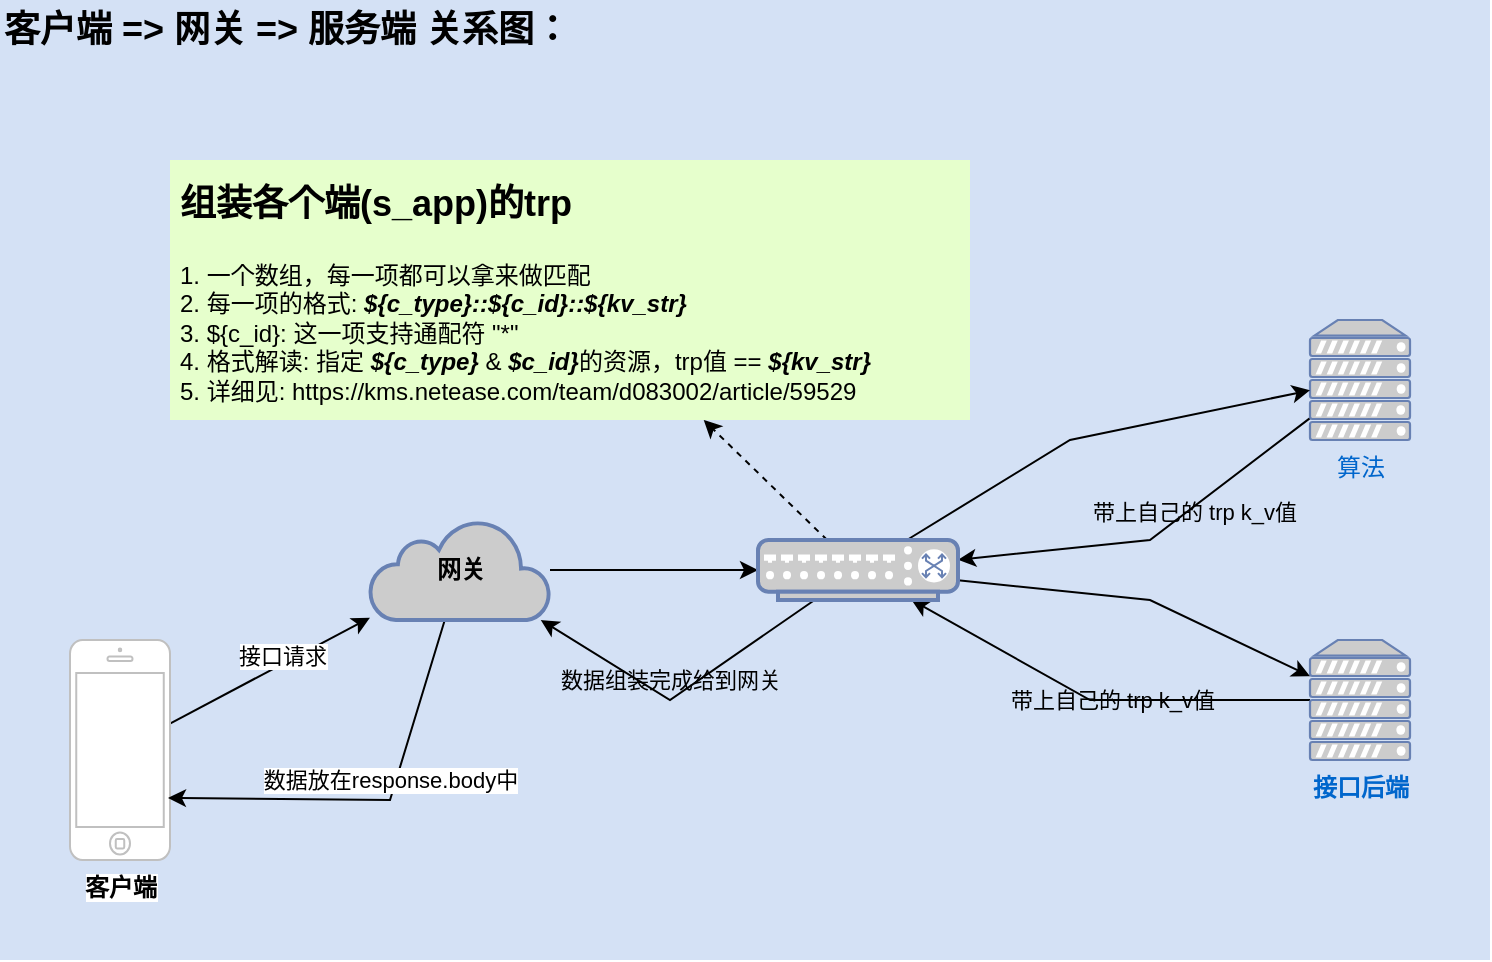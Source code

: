 <mxfile version="17.4.6" type="github">
  <diagram id="g8fBg2NlLfNivvkxpOVF" name="Page-1">
    <mxGraphModel dx="1193" dy="793" grid="1" gridSize="10" guides="1" tooltips="1" connect="1" arrows="1" fold="1" page="1" pageScale="1" pageWidth="827" pageHeight="1169" math="0" shadow="0">
      <root>
        <mxCell id="0" />
        <mxCell id="1" parent="0" />
        <mxCell id="NGE_ZNiIveXsMb7nbO6q-30" value="" style="rounded=0;whiteSpace=wrap;html=1;dashed=1;dashPattern=1 1;labelBackgroundColor=none;fontSize=11;fontColor=#000000;strokeColor=none;fillColor=#D4E1F5;" vertex="1" parent="1">
          <mxGeometry x="25" y="140" width="745" height="480" as="geometry" />
        </mxCell>
        <mxCell id="NGE_ZNiIveXsMb7nbO6q-3" style="rounded=0;orthogonalLoop=1;jettySize=auto;html=1;fontColor=#000000;" edge="1" parent="1" source="NGE_ZNiIveXsMb7nbO6q-1" target="NGE_ZNiIveXsMb7nbO6q-2">
          <mxGeometry relative="1" as="geometry" />
        </mxCell>
        <mxCell id="NGE_ZNiIveXsMb7nbO6q-4" value="接口请求" style="edgeLabel;html=1;align=center;verticalAlign=middle;resizable=0;points=[];fontColor=#000000;" vertex="1" connectable="0" parent="NGE_ZNiIveXsMb7nbO6q-3">
          <mxGeometry x="0.166" y="5" relative="1" as="geometry">
            <mxPoint y="1" as="offset" />
          </mxGeometry>
        </mxCell>
        <mxCell id="NGE_ZNiIveXsMb7nbO6q-1" value="&lt;b&gt;客户端&lt;/b&gt;" style="html=1;verticalLabelPosition=bottom;labelBackgroundColor=#ffffff;verticalAlign=top;shadow=0;dashed=0;strokeWidth=1;shape=mxgraph.ios7.misc.iphone;strokeColor=#c0c0c0;" vertex="1" parent="1">
          <mxGeometry x="60" y="460" width="50" height="110" as="geometry" />
        </mxCell>
        <mxCell id="NGE_ZNiIveXsMb7nbO6q-13" value="" style="edgeStyle=none;rounded=0;orthogonalLoop=1;jettySize=auto;html=1;fontColor=#000000;" edge="1" parent="1" source="NGE_ZNiIveXsMb7nbO6q-2" target="NGE_ZNiIveXsMb7nbO6q-11">
          <mxGeometry relative="1" as="geometry" />
        </mxCell>
        <mxCell id="NGE_ZNiIveXsMb7nbO6q-28" style="edgeStyle=none;rounded=0;orthogonalLoop=1;jettySize=auto;html=1;fontSize=11;fontColor=#000000;entryX=0.98;entryY=0.718;entryDx=0;entryDy=0;entryPerimeter=0;" edge="1" parent="1" source="NGE_ZNiIveXsMb7nbO6q-2" target="NGE_ZNiIveXsMb7nbO6q-1">
          <mxGeometry relative="1" as="geometry">
            <mxPoint x="160" y="540" as="targetPoint" />
            <Array as="points">
              <mxPoint x="220" y="540" />
            </Array>
          </mxGeometry>
        </mxCell>
        <mxCell id="NGE_ZNiIveXsMb7nbO6q-29" value="数据放在response.body中" style="edgeLabel;html=1;align=center;verticalAlign=middle;resizable=0;points=[];fontSize=11;fontColor=#000000;" vertex="1" connectable="0" parent="NGE_ZNiIveXsMb7nbO6q-28">
          <mxGeometry x="0.171" relative="1" as="geometry">
            <mxPoint x="26" y="-10" as="offset" />
          </mxGeometry>
        </mxCell>
        <mxCell id="NGE_ZNiIveXsMb7nbO6q-2" value="&lt;font color=&quot;#000000&quot;&gt;&lt;b&gt;网关&lt;/b&gt;&lt;/font&gt;" style="html=1;outlineConnect=0;fillColor=#CCCCCC;strokeColor=#6881B3;gradientColor=none;gradientDirection=north;strokeWidth=2;shape=mxgraph.networks.cloud;fontColor=#ffffff;" vertex="1" parent="1">
          <mxGeometry x="210" y="400" width="90" height="50" as="geometry" />
        </mxCell>
        <mxCell id="NGE_ZNiIveXsMb7nbO6q-17" style="edgeStyle=none;rounded=0;orthogonalLoop=1;jettySize=auto;html=1;fontColor=#000000;" edge="1" parent="1" source="NGE_ZNiIveXsMb7nbO6q-5" target="NGE_ZNiIveXsMb7nbO6q-11">
          <mxGeometry relative="1" as="geometry">
            <Array as="points">
              <mxPoint x="600" y="410" />
            </Array>
          </mxGeometry>
        </mxCell>
        <mxCell id="NGE_ZNiIveXsMb7nbO6q-18" value="带上自己的 trp k_v值" style="edgeLabel;html=1;align=center;verticalAlign=middle;resizable=0;points=[];fontColor=#000000;labelBackgroundColor=none;" vertex="1" connectable="0" parent="NGE_ZNiIveXsMb7nbO6q-17">
          <mxGeometry x="-0.238" y="1" relative="1" as="geometry">
            <mxPoint x="1" as="offset" />
          </mxGeometry>
        </mxCell>
        <mxCell id="NGE_ZNiIveXsMb7nbO6q-5" value="算法" style="fontColor=#0066CC;verticalAlign=top;verticalLabelPosition=bottom;labelPosition=center;align=center;html=1;outlineConnect=0;fillColor=#CCCCCC;strokeColor=#6881B3;gradientColor=none;gradientDirection=north;strokeWidth=2;shape=mxgraph.networks.server;" vertex="1" parent="1">
          <mxGeometry x="680" y="300" width="50" height="60" as="geometry" />
        </mxCell>
        <mxCell id="NGE_ZNiIveXsMb7nbO6q-19" style="edgeStyle=none;rounded=0;orthogonalLoop=1;jettySize=auto;html=1;fontColor=#000000;" edge="1" parent="1" source="NGE_ZNiIveXsMb7nbO6q-6" target="NGE_ZNiIveXsMb7nbO6q-11">
          <mxGeometry relative="1" as="geometry">
            <mxPoint x="580" y="460" as="targetPoint" />
            <Array as="points">
              <mxPoint x="570" y="490" />
            </Array>
          </mxGeometry>
        </mxCell>
        <mxCell id="NGE_ZNiIveXsMb7nbO6q-21" value="带上自己的 trp k_v值" style="edgeLabel;html=1;align=center;verticalAlign=middle;resizable=0;points=[];fontColor=#000000;labelBackgroundColor=none;" vertex="1" connectable="0" parent="NGE_ZNiIveXsMb7nbO6q-19">
          <mxGeometry x="-0.118" relative="1" as="geometry">
            <mxPoint x="-6" as="offset" />
          </mxGeometry>
        </mxCell>
        <mxCell id="NGE_ZNiIveXsMb7nbO6q-6" value="接口后端" style="fontColor=#0066CC;verticalAlign=top;verticalLabelPosition=bottom;labelPosition=center;align=center;html=1;outlineConnect=0;fillColor=#CCCCCC;strokeColor=#6881B3;gradientColor=none;gradientDirection=north;strokeWidth=2;shape=mxgraph.networks.server;fontStyle=1" vertex="1" parent="1">
          <mxGeometry x="680" y="460" width="50" height="60" as="geometry" />
        </mxCell>
        <mxCell id="NGE_ZNiIveXsMb7nbO6q-14" style="edgeStyle=none;rounded=0;orthogonalLoop=1;jettySize=auto;html=1;fontColor=#000000;" edge="1" parent="1" source="NGE_ZNiIveXsMb7nbO6q-11" target="NGE_ZNiIveXsMb7nbO6q-5">
          <mxGeometry relative="1" as="geometry">
            <Array as="points">
              <mxPoint x="560" y="360" />
            </Array>
          </mxGeometry>
        </mxCell>
        <mxCell id="NGE_ZNiIveXsMb7nbO6q-15" style="edgeStyle=none;rounded=0;orthogonalLoop=1;jettySize=auto;html=1;fontColor=#000000;" edge="1" parent="1" source="NGE_ZNiIveXsMb7nbO6q-11" target="NGE_ZNiIveXsMb7nbO6q-6">
          <mxGeometry relative="1" as="geometry">
            <Array as="points">
              <mxPoint x="600" y="440" />
            </Array>
          </mxGeometry>
        </mxCell>
        <mxCell id="NGE_ZNiIveXsMb7nbO6q-25" style="edgeStyle=none;rounded=0;orthogonalLoop=1;jettySize=auto;html=1;fontColor=#000000;dashed=1;" edge="1" parent="1" source="NGE_ZNiIveXsMb7nbO6q-11" target="NGE_ZNiIveXsMb7nbO6q-24">
          <mxGeometry relative="1" as="geometry" />
        </mxCell>
        <mxCell id="NGE_ZNiIveXsMb7nbO6q-26" style="edgeStyle=none;rounded=0;orthogonalLoop=1;jettySize=auto;html=1;fontSize=18;fontColor=#000000;" edge="1" parent="1" source="NGE_ZNiIveXsMb7nbO6q-11" target="NGE_ZNiIveXsMb7nbO6q-2">
          <mxGeometry relative="1" as="geometry">
            <mxPoint x="370" y="490" as="targetPoint" />
            <Array as="points">
              <mxPoint x="360" y="490" />
            </Array>
          </mxGeometry>
        </mxCell>
        <mxCell id="NGE_ZNiIveXsMb7nbO6q-27" value="&lt;font style=&quot;font-size: 11px&quot;&gt;数据组装完成给到网关&lt;/font&gt;" style="edgeLabel;html=1;align=center;verticalAlign=middle;resizable=0;points=[];fontSize=18;fontColor=#000000;labelBackgroundColor=none;" vertex="1" connectable="0" parent="NGE_ZNiIveXsMb7nbO6q-26">
          <mxGeometry x="-0.181" relative="1" as="geometry">
            <mxPoint x="-17" as="offset" />
          </mxGeometry>
        </mxCell>
        <mxCell id="NGE_ZNiIveXsMb7nbO6q-11" value="" style="fontColor=#0066CC;verticalAlign=top;verticalLabelPosition=bottom;labelPosition=center;align=center;html=1;outlineConnect=0;fillColor=#CCCCCC;strokeColor=#6881B3;gradientColor=none;gradientDirection=north;strokeWidth=2;shape=mxgraph.networks.switch;" vertex="1" parent="1">
          <mxGeometry x="404" y="410" width="100" height="30" as="geometry" />
        </mxCell>
        <mxCell id="NGE_ZNiIveXsMb7nbO6q-24" value="&lt;h1&gt;&lt;font style=&quot;font-size: 18px&quot;&gt;组装各个端(s_app)的trp&lt;/font&gt;&lt;/h1&gt;&lt;p&gt;1. 一个数组，每一项都可以拿来做匹配&lt;br&gt;2. 每一项的格式: &lt;i style=&quot;font-weight: bold&quot;&gt;${c_type}::${c_id}::${kv_str}&lt;/i&gt;&lt;br&gt;3. ${c_id}: 这一项支持通配符 &quot;*&quot;&lt;br&gt;4. 格式解读: 指定 &lt;b&gt;&lt;i&gt;${c_type}&lt;/i&gt;&lt;/b&gt; &amp;amp; &lt;b&gt;&lt;i&gt;$c_id}&lt;/i&gt;&lt;/b&gt;的资源，trp值 == &lt;b style=&quot;font-style: italic&quot;&gt;${kv_str}&lt;/b&gt;&lt;br&gt;5. 详细见:&amp;nbsp;https://kms.netease.com/team/d083002/article/59529&lt;/p&gt;" style="text;html=1;strokeColor=none;fillColor=#E6FFCC;spacing=5;spacingTop=-20;whiteSpace=wrap;overflow=hidden;rounded=0;fontColor=#000000;dashed=1;dashPattern=1 1;" vertex="1" parent="1">
          <mxGeometry x="110" y="220" width="400" height="130" as="geometry" />
        </mxCell>
        <mxCell id="NGE_ZNiIveXsMb7nbO6q-31" value="&lt;font size=&quot;1&quot;&gt;&lt;b style=&quot;font-size: 18px&quot;&gt;客户端 =&amp;gt; 网关 =&amp;gt; 服务端 关系图：&lt;/b&gt;&lt;/font&gt;" style="text;html=1;strokeColor=none;fillColor=none;align=left;verticalAlign=middle;whiteSpace=wrap;rounded=0;dashed=1;dashPattern=1 1;labelBackgroundColor=none;fontSize=11;fontColor=#000000;" vertex="1" parent="1">
          <mxGeometry x="25" y="140" width="335" height="30" as="geometry" />
        </mxCell>
      </root>
    </mxGraphModel>
  </diagram>
</mxfile>
